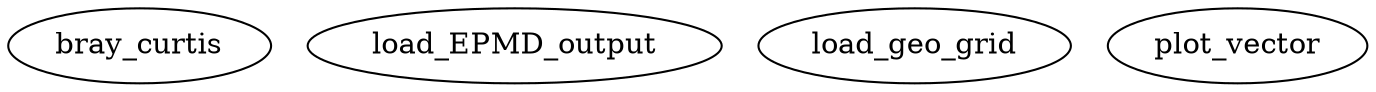 /* Created by mdot for Matlab */
digraph m2html {

  bray_curtis [URL="bray_curtis.html"];
  load_EPMD_output [URL="load_EPMD_output.html"];
  load_geo_grid [URL="load_geo_grid.html"];
  plot_vector [URL="plot_vector.html"];
}